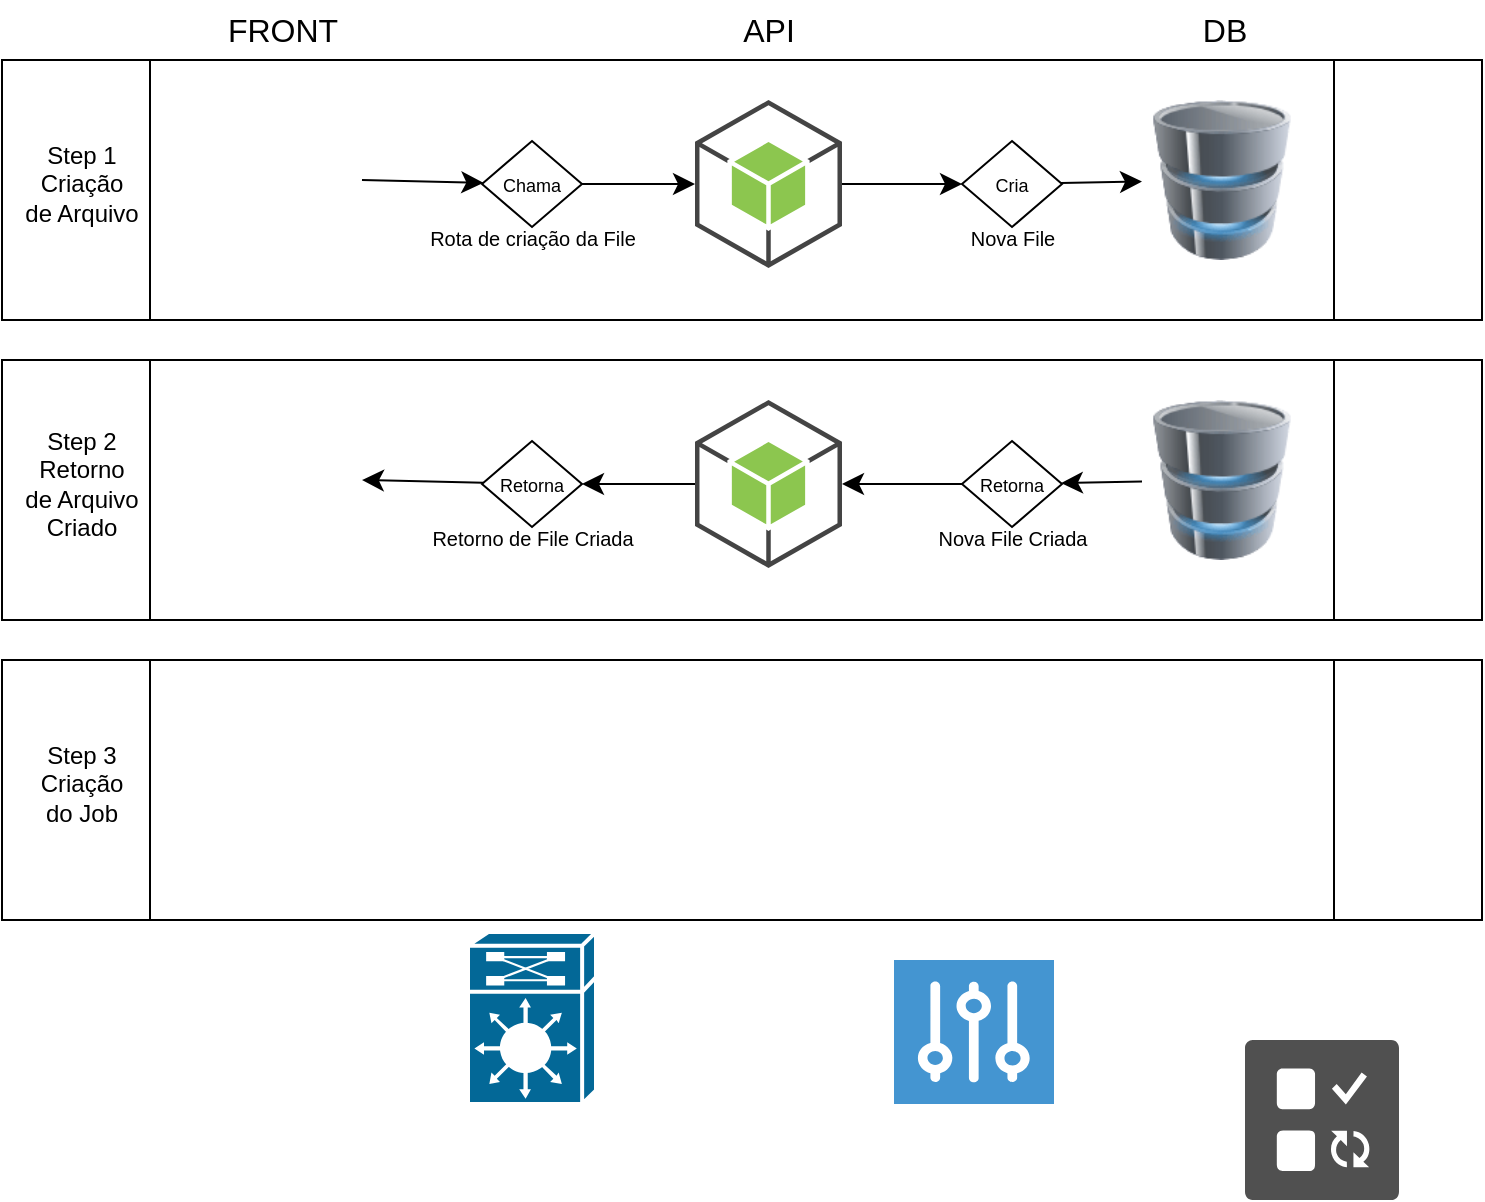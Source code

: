 <mxfile version="26.0.9">
  <diagram name="Página-1" id="n4OFaeBnygVxMkQYUXV0">
    <mxGraphModel dx="1393" dy="801" grid="1" gridSize="10" guides="1" tooltips="1" connect="1" arrows="1" fold="1" page="1" pageScale="1" pageWidth="827" pageHeight="1169" math="0" shadow="0">
      <root>
        <mxCell id="0" />
        <mxCell id="1" parent="0" />
        <mxCell id="D8em1-1iNaTo4UQDTakm-21" value="" style="shape=process;whiteSpace=wrap;html=1;backgroundOutline=1;verticalAlign=top;" parent="1" vertex="1">
          <mxGeometry x="24" y="90" width="740" height="130" as="geometry" />
        </mxCell>
        <mxCell id="B4rKv_sbWv2PB6B9xnxA-3" value="" style="pointerEvents=1;shadow=0;dashed=0;html=1;strokeColor=none;fillColor=#4495D1;labelPosition=center;verticalLabelPosition=bottom;verticalAlign=top;align=center;outlineConnect=0;shape=mxgraph.veeam.controller;" parent="1" vertex="1">
          <mxGeometry x="470" y="540" width="80" height="72" as="geometry" />
        </mxCell>
        <mxCell id="B4rKv_sbWv2PB6B9xnxA-4" value="" style="image;html=1;image=img/lib/clip_art/computers/Database_128x128.png" parent="1" vertex="1">
          <mxGeometry x="594" y="110" width="80" height="80" as="geometry" />
        </mxCell>
        <mxCell id="B4rKv_sbWv2PB6B9xnxA-5" value="" style="shape=image;html=1;verticalAlign=top;verticalLabelPosition=bottom;labelBackgroundColor=#ffffff;imageAspect=0;aspect=fixed;image=https://cdn2.iconfinder.com/data/icons/boxicons-solid-vol-1/24/bxs-archive-in-128.png" parent="1" vertex="1">
          <mxGeometry x="350" y="532" width="88" height="88" as="geometry" />
        </mxCell>
        <mxCell id="B4rKv_sbWv2PB6B9xnxA-8" value="" style="sketch=0;pointerEvents=1;shadow=0;dashed=0;html=1;strokeColor=none;labelPosition=center;verticalLabelPosition=bottom;verticalAlign=top;align=center;fillColor=#505050;shape=mxgraph.mscae.oms.jobs" parent="1" vertex="1">
          <mxGeometry x="645.5" y="580" width="77" height="80" as="geometry" />
        </mxCell>
        <mxCell id="B4rKv_sbWv2PB6B9xnxA-11" value="" style="shape=mxgraph.cisco.misc.route_switch_processor;html=1;pointerEvents=1;dashed=0;fillColor=#036897;strokeColor=#ffffff;strokeWidth=2;verticalLabelPosition=bottom;verticalAlign=top;align=center;outlineConnect=0;" parent="1" vertex="1">
          <mxGeometry x="257" y="526" width="64" height="86" as="geometry" />
        </mxCell>
        <mxCell id="D8em1-1iNaTo4UQDTakm-8" style="edgeStyle=none;curved=1;rounded=0;orthogonalLoop=1;jettySize=auto;html=1;exitX=1;exitY=0.5;exitDx=0;exitDy=0;fontSize=12;startSize=8;endSize=8;" parent="1" source="B4rKv_sbWv2PB6B9xnxA-12" target="D8em1-1iNaTo4UQDTakm-5" edge="1">
          <mxGeometry relative="1" as="geometry" />
        </mxCell>
        <mxCell id="B4rKv_sbWv2PB6B9xnxA-12" value="" style="shape=image;html=1;verticalAlign=top;verticalLabelPosition=bottom;labelBackgroundColor=#ffffff;imageAspect=0;aspect=fixed;image=https://cdn0.iconfinder.com/data/icons/long-shadow-web-icons/512/angular-symbol-128.png" parent="1" vertex="1">
          <mxGeometry x="124" y="110" width="80" height="80" as="geometry" />
        </mxCell>
        <mxCell id="D8em1-1iNaTo4UQDTakm-15" style="edgeStyle=none;curved=1;rounded=0;orthogonalLoop=1;jettySize=auto;html=1;exitX=1;exitY=0.5;exitDx=0;exitDy=0;exitPerimeter=0;entryX=0;entryY=0.5;entryDx=0;entryDy=0;fontSize=12;startSize=8;endSize=8;" parent="1" source="B4rKv_sbWv2PB6B9xnxA-13" target="D8em1-1iNaTo4UQDTakm-12" edge="1">
          <mxGeometry relative="1" as="geometry" />
        </mxCell>
        <mxCell id="B4rKv_sbWv2PB6B9xnxA-13" value="" style="outlineConnect=0;dashed=0;verticalLabelPosition=bottom;verticalAlign=top;align=center;html=1;shape=mxgraph.aws3.android;fillColor=#8CC64F;gradientColor=none;" parent="1" vertex="1">
          <mxGeometry x="370.5" y="110" width="73.5" height="84" as="geometry" />
        </mxCell>
        <mxCell id="D8em1-1iNaTo4UQDTakm-1" value="FRONT" style="text;html=1;align=center;verticalAlign=middle;resizable=0;points=[];autosize=1;strokeColor=none;fillColor=none;fontSize=16;" parent="1" vertex="1">
          <mxGeometry x="124" y="60" width="80" height="30" as="geometry" />
        </mxCell>
        <mxCell id="D8em1-1iNaTo4UQDTakm-5" value="&lt;font style=&quot;font-size: 9px;&quot;&gt;Chama&lt;/font&gt;" style="rhombus;whiteSpace=wrap;html=1;" parent="1" vertex="1">
          <mxGeometry x="264" y="130.5" width="50" height="43" as="geometry" />
        </mxCell>
        <mxCell id="D8em1-1iNaTo4UQDTakm-6" value="Rota de criação da File" style="text;html=1;align=center;verticalAlign=middle;resizable=0;points=[];autosize=1;strokeColor=none;fillColor=none;fontSize=10;" parent="1" vertex="1">
          <mxGeometry x="224" y="164" width="130" height="30" as="geometry" />
        </mxCell>
        <mxCell id="D8em1-1iNaTo4UQDTakm-9" style="edgeStyle=none;curved=1;rounded=0;orthogonalLoop=1;jettySize=auto;html=1;exitX=1;exitY=0.5;exitDx=0;exitDy=0;entryX=0;entryY=0.5;entryDx=0;entryDy=0;entryPerimeter=0;fontSize=12;startSize=8;endSize=8;" parent="1" source="D8em1-1iNaTo4UQDTakm-5" target="B4rKv_sbWv2PB6B9xnxA-13" edge="1">
          <mxGeometry relative="1" as="geometry" />
        </mxCell>
        <mxCell id="D8em1-1iNaTo4UQDTakm-10" value="API" style="text;html=1;align=center;verticalAlign=middle;resizable=0;points=[];autosize=1;strokeColor=none;fillColor=none;fontSize=16;" parent="1" vertex="1">
          <mxGeometry x="382.25" y="60" width="50" height="30" as="geometry" />
        </mxCell>
        <mxCell id="D8em1-1iNaTo4UQDTakm-16" value="" style="edgeStyle=none;curved=1;rounded=0;orthogonalLoop=1;jettySize=auto;html=1;fontSize=12;startSize=8;endSize=8;" parent="1" source="D8em1-1iNaTo4UQDTakm-12" target="B4rKv_sbWv2PB6B9xnxA-4" edge="1">
          <mxGeometry relative="1" as="geometry" />
        </mxCell>
        <mxCell id="D8em1-1iNaTo4UQDTakm-12" value="&lt;font style=&quot;font-size: 9px;&quot;&gt;Cria&lt;/font&gt;" style="rhombus;whiteSpace=wrap;html=1;" parent="1" vertex="1">
          <mxGeometry x="504" y="130.5" width="50" height="43" as="geometry" />
        </mxCell>
        <mxCell id="D8em1-1iNaTo4UQDTakm-14" value="Nova File" style="text;html=1;align=center;verticalAlign=middle;resizable=0;points=[];autosize=1;strokeColor=none;fillColor=none;fontSize=10;" parent="1" vertex="1">
          <mxGeometry x="494" y="164" width="70" height="30" as="geometry" />
        </mxCell>
        <mxCell id="D8em1-1iNaTo4UQDTakm-22" value="Step 1&lt;br&gt;Criação de Arquivo" style="text;html=1;align=center;verticalAlign=middle;whiteSpace=wrap;rounded=0;" parent="1" vertex="1">
          <mxGeometry x="34" y="125.25" width="60" height="53.5" as="geometry" />
        </mxCell>
        <mxCell id="D8em1-1iNaTo4UQDTakm-24" value="" style="shape=process;whiteSpace=wrap;html=1;backgroundOutline=1;verticalAlign=top;" parent="1" vertex="1">
          <mxGeometry x="24" y="240" width="740" height="130" as="geometry" />
        </mxCell>
        <mxCell id="D8em1-1iNaTo4UQDTakm-26" value="" style="image;html=1;image=img/lib/clip_art/computers/Database_128x128.png" parent="1" vertex="1">
          <mxGeometry x="594" y="260" width="80" height="80" as="geometry" />
        </mxCell>
        <mxCell id="D8em1-1iNaTo4UQDTakm-27" style="edgeStyle=none;curved=1;rounded=0;orthogonalLoop=1;jettySize=auto;html=1;fontSize=12;startSize=8;endSize=8;entryX=1;entryY=0.5;entryDx=0;entryDy=0;" parent="1" source="D8em1-1iNaTo4UQDTakm-31" target="D8em1-1iNaTo4UQDTakm-28" edge="1">
          <mxGeometry relative="1" as="geometry" />
        </mxCell>
        <mxCell id="D8em1-1iNaTo4UQDTakm-28" value="" style="shape=image;html=1;verticalAlign=top;verticalLabelPosition=bottom;labelBackgroundColor=#ffffff;imageAspect=0;aspect=fixed;image=https://cdn0.iconfinder.com/data/icons/long-shadow-web-icons/512/angular-symbol-128.png" parent="1" vertex="1">
          <mxGeometry x="124" y="260" width="80" height="80" as="geometry" />
        </mxCell>
        <mxCell id="D8em1-1iNaTo4UQDTakm-29" style="edgeStyle=none;curved=1;rounded=0;orthogonalLoop=1;jettySize=auto;html=1;exitX=0;exitY=0.5;exitDx=0;exitDy=0;entryX=1;entryY=0.5;entryDx=0;entryDy=0;fontSize=12;startSize=8;endSize=8;entryPerimeter=0;" parent="1" source="D8em1-1iNaTo4UQDTakm-35" target="D8em1-1iNaTo4UQDTakm-30" edge="1">
          <mxGeometry relative="1" as="geometry" />
        </mxCell>
        <mxCell id="D8em1-1iNaTo4UQDTakm-30" value="" style="outlineConnect=0;dashed=0;verticalLabelPosition=bottom;verticalAlign=top;align=center;html=1;shape=mxgraph.aws3.android;fillColor=#8CC64F;gradientColor=none;" parent="1" vertex="1">
          <mxGeometry x="370.5" y="260" width="73.5" height="84" as="geometry" />
        </mxCell>
        <mxCell id="D8em1-1iNaTo4UQDTakm-31" value="&lt;font style=&quot;font-size: 9px;&quot;&gt;Retorna&lt;/font&gt;" style="rhombus;whiteSpace=wrap;html=1;" parent="1" vertex="1">
          <mxGeometry x="264" y="280.5" width="50" height="43" as="geometry" />
        </mxCell>
        <mxCell id="D8em1-1iNaTo4UQDTakm-32" value="Retorno de File Criada" style="text;html=1;align=center;verticalAlign=middle;resizable=0;points=[];autosize=1;strokeColor=none;fillColor=none;fontSize=10;" parent="1" vertex="1">
          <mxGeometry x="229" y="314" width="120" height="30" as="geometry" />
        </mxCell>
        <mxCell id="D8em1-1iNaTo4UQDTakm-33" style="edgeStyle=none;curved=1;rounded=0;orthogonalLoop=1;jettySize=auto;html=1;exitX=0;exitY=0.5;exitDx=0;exitDy=0;entryX=1;entryY=0.5;entryDx=0;entryDy=0;fontSize=12;startSize=8;endSize=8;exitPerimeter=0;" parent="1" source="D8em1-1iNaTo4UQDTakm-30" target="D8em1-1iNaTo4UQDTakm-31" edge="1">
          <mxGeometry relative="1" as="geometry" />
        </mxCell>
        <mxCell id="D8em1-1iNaTo4UQDTakm-34" value="" style="edgeStyle=none;curved=1;rounded=0;orthogonalLoop=1;jettySize=auto;html=1;fontSize=12;startSize=8;endSize=8;" parent="1" source="D8em1-1iNaTo4UQDTakm-26" target="D8em1-1iNaTo4UQDTakm-35" edge="1">
          <mxGeometry relative="1" as="geometry" />
        </mxCell>
        <mxCell id="D8em1-1iNaTo4UQDTakm-35" value="&lt;font style=&quot;font-size: 9px;&quot;&gt;Retorna&lt;/font&gt;" style="rhombus;whiteSpace=wrap;html=1;" parent="1" vertex="1">
          <mxGeometry x="504" y="280.5" width="50" height="43" as="geometry" />
        </mxCell>
        <mxCell id="D8em1-1iNaTo4UQDTakm-36" value="Nova File Criada" style="text;html=1;align=center;verticalAlign=middle;resizable=0;points=[];autosize=1;strokeColor=none;fillColor=none;fontSize=10;" parent="1" vertex="1">
          <mxGeometry x="479" y="314" width="100" height="30" as="geometry" />
        </mxCell>
        <mxCell id="D8em1-1iNaTo4UQDTakm-37" value="Step 2&lt;br&gt;Retorno de Arquivo&lt;div&gt;Criado&lt;/div&gt;" style="text;html=1;align=center;verticalAlign=middle;whiteSpace=wrap;rounded=0;" parent="1" vertex="1">
          <mxGeometry x="34" y="275.25" width="60" height="53.5" as="geometry" />
        </mxCell>
        <mxCell id="D8em1-1iNaTo4UQDTakm-38" value="DB" style="text;html=1;align=center;verticalAlign=middle;resizable=0;points=[];autosize=1;strokeColor=none;fillColor=none;fontSize=16;" parent="1" vertex="1">
          <mxGeometry x="610" y="60" width="50" height="30" as="geometry" />
        </mxCell>
        <mxCell id="D8em1-1iNaTo4UQDTakm-52" value="" style="shape=process;whiteSpace=wrap;html=1;backgroundOutline=1;verticalAlign=top;" parent="1" vertex="1">
          <mxGeometry x="24" y="390" width="740" height="130" as="geometry" />
        </mxCell>
        <mxCell id="D8em1-1iNaTo4UQDTakm-64" value="Step 3&lt;br&gt;Criação do Job" style="text;html=1;align=center;verticalAlign=middle;whiteSpace=wrap;rounded=0;" parent="1" vertex="1">
          <mxGeometry x="34" y="425.25" width="60" height="53.5" as="geometry" />
        </mxCell>
      </root>
    </mxGraphModel>
  </diagram>
</mxfile>
